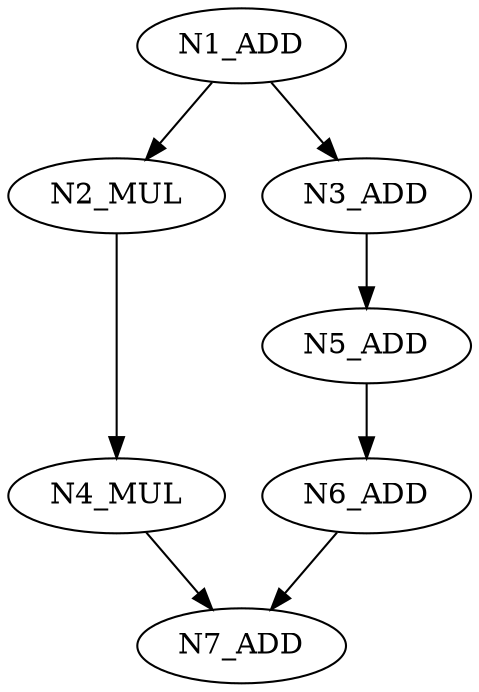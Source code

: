 digraph depgraph {


N1_ADD -> N2_MUL;
N2_MUL -> N4_MUL;
N4_MUL -> N7_ADD;
N1_ADD -> N3_ADD;
N3_ADD -> N5_ADD;
N5_ADD -> N6_ADD;
N6_ADD -> N7_ADD;
}
